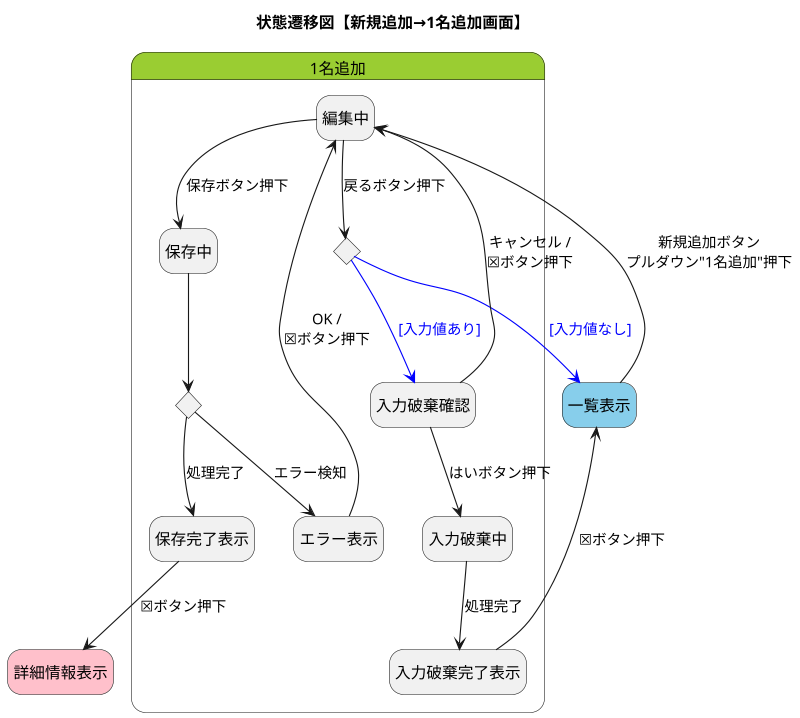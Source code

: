 @startuml StateDiagram_Add

title 状態遷移図【新規追加→1名追加画面】
hide empty description
scale 800 width

' 【状態】

state 一覧表示 #SkyBlue
state 詳細情報表示 #Pink

state 1名追加 #YellowGreen {
    state 編集中
    state 保存中
    state 保存分岐 <<choice>>
    state 保存完了表示
    state エラー表示
    state 戻る分岐 <<choice>>
    state 入力破棄確認
    state 入力破棄中
    state 入力破棄完了表示
}


' 【遷移】

一覧表示 --> 編集中 : 新規追加ボタン\nプルダウン"1名追加"押下

' 保存
編集中 --> 保存中 : 保存ボタン押下
保存中 --> 保存分岐
保存分岐 --> エラー表示 : エラー検知
エラー表示 --> 編集中 : OK /\n☒ボタン押下
' エラー表示 : 社員IDが未入力、入力形式が不一致、\n入力した社員IDが既存データと重複する場合など
保存分岐 --> 保存完了表示 : 処理完了
保存完了表示 --> 詳細情報表示 : ☒ボタン押下

' 戻る
編集中 --> 戻る分岐 : 戻るボタン押下
戻る分岐 -[#Blue]-> 一覧表示 :<color:Blue> [入力値なし]</color>
戻る分岐 -[#Blue]-> 入力破棄確認 : <color:Blue>[入力値あり]</color>
入力破棄確認 --> 編集中 : キャンセル /\n☒ボタン押下
入力破棄確認 --> 入力破棄中 : はいボタン押下
入力破棄中 --> 入力破棄完了表示 : 処理完了
入力破棄完了表示 --> 一覧表示 : ☒ボタン押下

@enduml